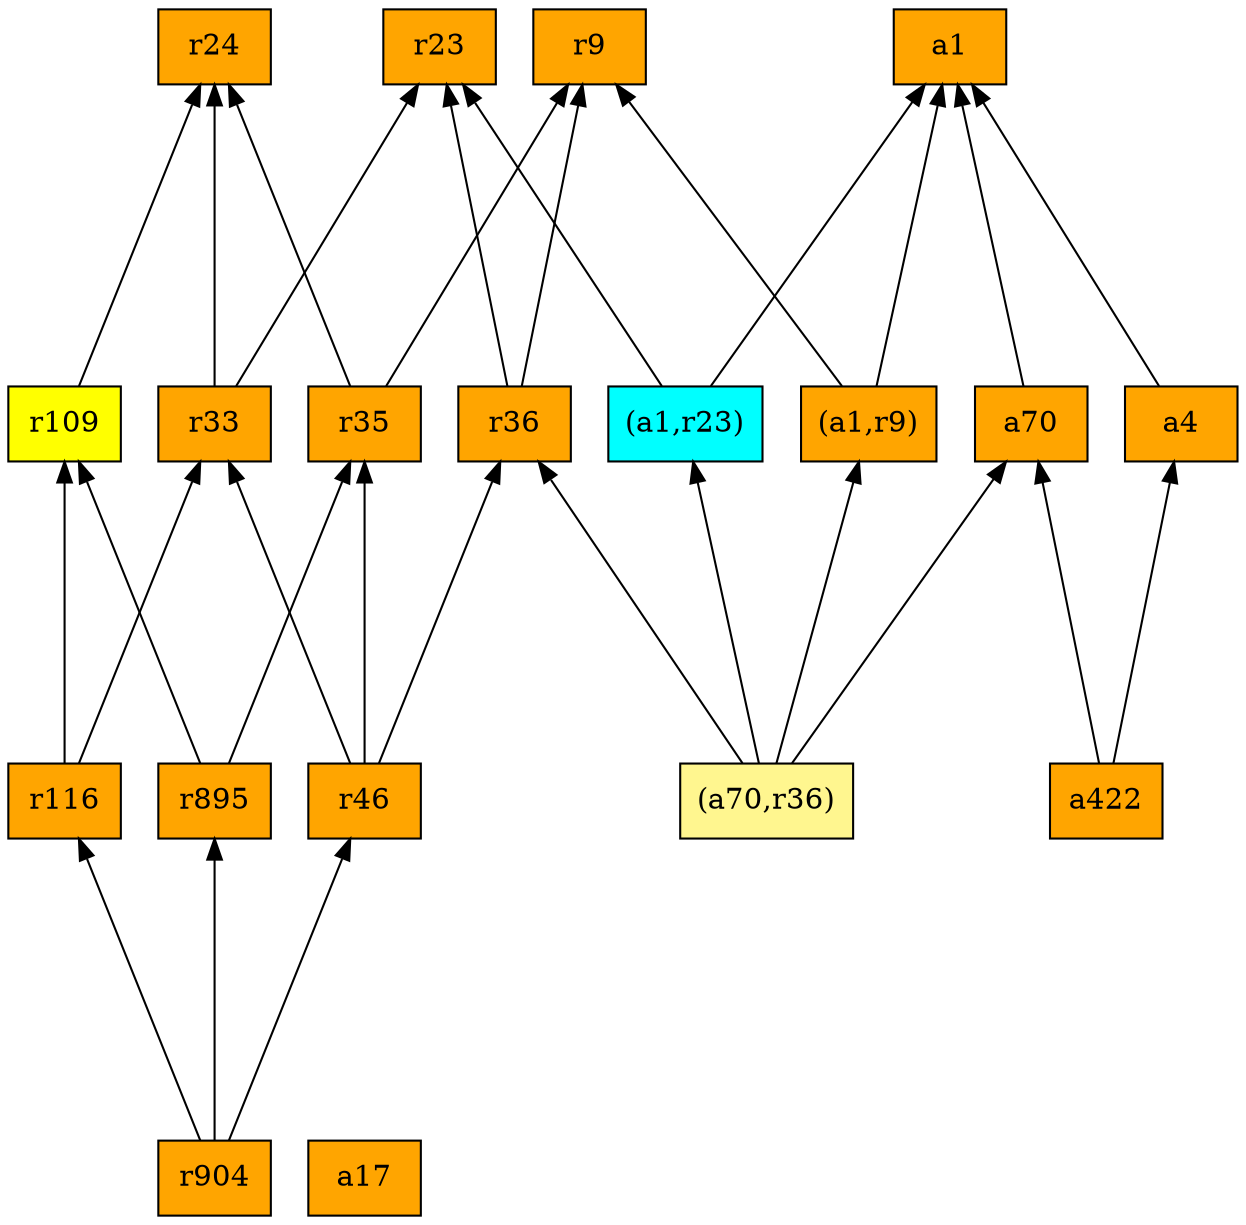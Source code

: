 digraph G {
rankdir=BT;ranksep="2.0";
"(a1,r9)" [shape=record,fillcolor=orange,style=filled,label="{(a1,r9)}"];
"a17" [shape=record,fillcolor=orange,style=filled,label="{a17}"];
"r895" [shape=record,fillcolor=orange,style=filled,label="{r895}"];
"r9" [shape=record,fillcolor=orange,style=filled,label="{r9}"];
"(a70,r36)" [shape=record,fillcolor=khaki1,style=filled,label="{(a70,r36)}"];
"a1" [shape=record,fillcolor=orange,style=filled,label="{a1}"];
"r116" [shape=record,fillcolor=orange,style=filled,label="{r116}"];
"(a1,r23)" [shape=record,fillcolor=cyan,style=filled,label="{(a1,r23)}"];
"r35" [shape=record,fillcolor=orange,style=filled,label="{r35}"];
"r24" [shape=record,fillcolor=orange,style=filled,label="{r24}"];
"a70" [shape=record,fillcolor=orange,style=filled,label="{a70}"];
"a4" [shape=record,fillcolor=orange,style=filled,label="{a4}"];
"r23" [shape=record,fillcolor=orange,style=filled,label="{r23}"];
"r33" [shape=record,fillcolor=orange,style=filled,label="{r33}"];
"r36" [shape=record,fillcolor=orange,style=filled,label="{r36}"];
"r109" [shape=record,fillcolor=yellow,style=filled,label="{r109}"];
"r904" [shape=record,fillcolor=orange,style=filled,label="{r904}"];
"r46" [shape=record,fillcolor=orange,style=filled,label="{r46}"];
"a422" [shape=record,fillcolor=orange,style=filled,label="{a422}"];
"(a1,r9)" -> "r9"
"(a1,r9)" -> "a1"
"r895" -> "r109"
"r895" -> "r35"
"(a70,r36)" -> "(a1,r9)"
"(a70,r36)" -> "r36"
"(a70,r36)" -> "a70"
"(a70,r36)" -> "(a1,r23)"
"r116" -> "r109"
"r116" -> "r33"
"(a1,r23)" -> "a1"
"(a1,r23)" -> "r23"
"r35" -> "r9"
"r35" -> "r24"
"a70" -> "a1"
"a4" -> "a1"
"r33" -> "r24"
"r33" -> "r23"
"r36" -> "r9"
"r36" -> "r23"
"r109" -> "r24"
"r904" -> "r116"
"r904" -> "r46"
"r904" -> "r895"
"r46" -> "r35"
"r46" -> "r33"
"r46" -> "r36"
"a422" -> "a4"
"a422" -> "a70"
}